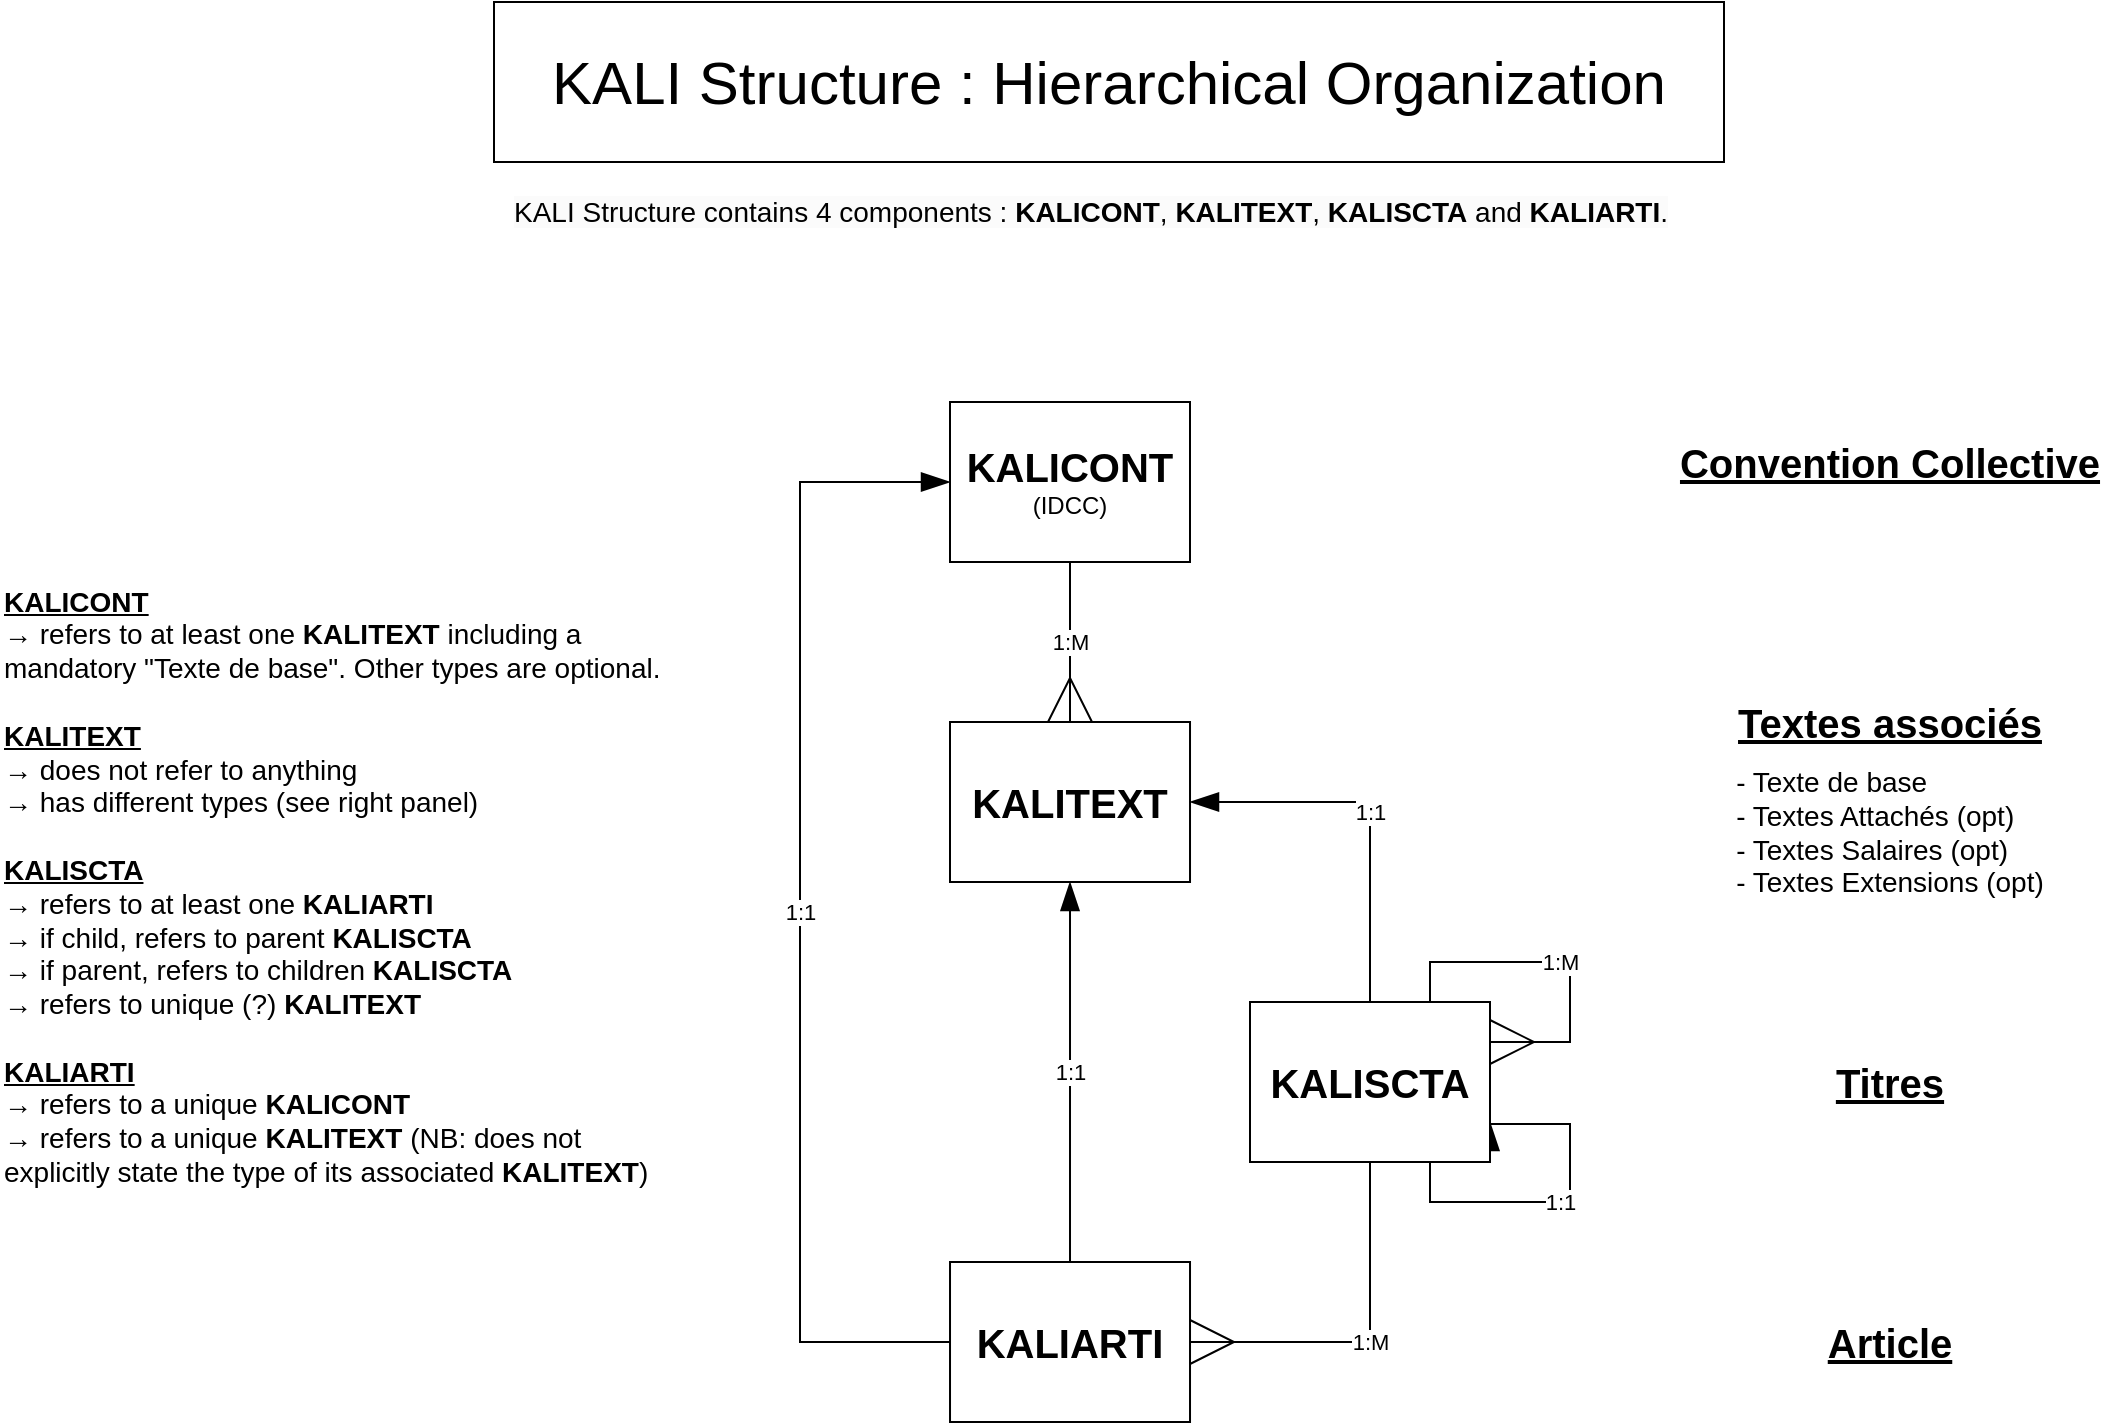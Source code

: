 <mxfile version="26.1.1">
  <diagram name="Page-1" id="x6WCMQ3A-0UnCoul7Sup">
    <mxGraphModel dx="1716" dy="1264" grid="1" gridSize="10" guides="1" tooltips="1" connect="1" arrows="1" fold="1" page="1" pageScale="1" pageWidth="1169" pageHeight="827" math="0" shadow="0">
      <root>
        <mxCell id="0" />
        <mxCell id="1" parent="0" />
        <mxCell id="DG9RBlHQnsFQE6wTLfxC-10" value="1:1" style="edgeStyle=orthogonalEdgeStyle;rounded=0;orthogonalLoop=1;jettySize=auto;html=1;entryX=0.5;entryY=1;entryDx=0;entryDy=0;endSize=12;endArrow=blockThin;endFill=1;" edge="1" parent="1" source="znOTe2cEVeG6_46OxFQ5-1" target="znOTe2cEVeG6_46OxFQ5-2">
          <mxGeometry relative="1" as="geometry">
            <mxPoint as="offset" />
          </mxGeometry>
        </mxCell>
        <mxCell id="DG9RBlHQnsFQE6wTLfxC-30" value="1:1" style="edgeStyle=orthogonalEdgeStyle;rounded=0;orthogonalLoop=1;jettySize=auto;html=1;exitX=0;exitY=0.5;exitDx=0;exitDy=0;entryX=0;entryY=0.5;entryDx=0;entryDy=0;endArrow=blockThin;endFill=1;endSize=12;" edge="1" parent="1" source="znOTe2cEVeG6_46OxFQ5-1" target="znOTe2cEVeG6_46OxFQ5-3">
          <mxGeometry relative="1" as="geometry">
            <Array as="points">
              <mxPoint x="440" y="710" />
              <mxPoint x="440" y="280" />
            </Array>
          </mxGeometry>
        </mxCell>
        <mxCell id="znOTe2cEVeG6_46OxFQ5-1" value="&lt;b&gt;&lt;font style=&quot;font-size: 20px;&quot;&gt;KALIARTI&lt;/font&gt;&lt;/b&gt;" style="rounded=0;whiteSpace=wrap;html=1;" parent="1" vertex="1">
          <mxGeometry x="515.01" y="670" width="120" height="80" as="geometry" />
        </mxCell>
        <mxCell id="znOTe2cEVeG6_46OxFQ5-2" value="&lt;b&gt;&lt;font style=&quot;font-size: 20px;&quot;&gt;KALITEXT&lt;/font&gt;&lt;/b&gt;" style="rounded=0;whiteSpace=wrap;html=1;align=center;" parent="1" vertex="1">
          <mxGeometry x="515" y="400" width="120.01" height="80" as="geometry" />
        </mxCell>
        <mxCell id="DG9RBlHQnsFQE6wTLfxC-15" value="1:M" style="edgeStyle=orthogonalEdgeStyle;rounded=0;orthogonalLoop=1;jettySize=auto;html=1;entryX=0.5;entryY=0;entryDx=0;entryDy=0;endArrow=ERmany;endFill=0;endSize=20;" edge="1" parent="1" source="znOTe2cEVeG6_46OxFQ5-3" target="znOTe2cEVeG6_46OxFQ5-2">
          <mxGeometry relative="1" as="geometry" />
        </mxCell>
        <mxCell id="znOTe2cEVeG6_46OxFQ5-3" value="&lt;b&gt;&lt;font style=&quot;font-size: 20px;&quot;&gt;KALICONT&lt;/font&gt;&lt;/b&gt;&lt;div&gt;(IDCC)&lt;/div&gt;" style="rounded=0;whiteSpace=wrap;html=1;" parent="1" vertex="1">
          <mxGeometry x="515" y="240" width="120" height="80" as="geometry" />
        </mxCell>
        <mxCell id="DG9RBlHQnsFQE6wTLfxC-20" value="Convention Collective" style="text;html=1;align=center;verticalAlign=middle;whiteSpace=wrap;rounded=0;fontSize=20;fontStyle=5" vertex="1" parent="1">
          <mxGeometry x="870.08" y="240" width="230" height="60" as="geometry" />
        </mxCell>
        <mxCell id="DG9RBlHQnsFQE6wTLfxC-21" value="Article" style="text;html=1;align=center;verticalAlign=middle;whiteSpace=wrap;rounded=0;fontSize=20;fontStyle=5" vertex="1" parent="1">
          <mxGeometry x="870.08" y="680" width="230" height="60" as="geometry" />
        </mxCell>
        <mxCell id="DG9RBlHQnsFQE6wTLfxC-22" value="Textes associés" style="text;html=1;align=center;verticalAlign=middle;whiteSpace=wrap;rounded=0;fontSize=20;fontStyle=5" vertex="1" parent="1">
          <mxGeometry x="870.08" y="370" width="230" height="60" as="geometry" />
        </mxCell>
        <mxCell id="DG9RBlHQnsFQE6wTLfxC-23" value="KALI Structure : Hierarchical Organization" style="text;html=1;align=center;verticalAlign=middle;whiteSpace=wrap;rounded=0;fontSize=30;strokeColor=default;" vertex="1" parent="1">
          <mxGeometry x="287" y="40" width="615" height="80" as="geometry" />
        </mxCell>
        <mxCell id="DG9RBlHQnsFQE6wTLfxC-26" value="&lt;div style=&quot;text-align: left;&quot;&gt;- Texte de base&lt;/div&gt;&lt;div style=&quot;text-align: left;&quot;&gt;- Textes Attachés (opt)&lt;/div&gt;&lt;div style=&quot;text-align: left;&quot;&gt;- Textes Salaires&lt;span style=&quot;background-color: transparent; color: light-dark(rgb(0, 0, 0), rgb(255, 255, 255));&quot;&gt;&amp;nbsp;&lt;/span&gt;&lt;span style=&quot;background-color: transparent; color: light-dark(rgb(0, 0, 0), rgb(255, 255, 255));&quot;&gt;(opt)&lt;/span&gt;&lt;/div&gt;&lt;div style=&quot;text-align: left;&quot;&gt;- Textes Extensions&lt;span style=&quot;background-color: transparent; color: light-dark(rgb(0, 0, 0), rgb(255, 255, 255));&quot;&gt;&amp;nbsp;&lt;/span&gt;&lt;span style=&quot;background-color: transparent; color: light-dark(rgb(0, 0, 0), rgb(255, 255, 255));&quot;&gt;(opt)&lt;/span&gt;&lt;/div&gt;" style="text;html=1;align=center;verticalAlign=middle;whiteSpace=wrap;rounded=0;fontSize=14;" vertex="1" parent="1">
          <mxGeometry x="895.08" y="420" width="180" height="70" as="geometry" />
        </mxCell>
        <mxCell id="DG9RBlHQnsFQE6wTLfxC-27" value="&lt;div&gt;&lt;br&gt;&lt;/div&gt;&lt;div&gt;&lt;div&gt;&lt;div&gt;&lt;span style=&quot;font-size: 14px;&quot;&gt;&lt;b&gt;&lt;u&gt;KALICONT&lt;/u&gt;&lt;/b&gt;&lt;/span&gt;&lt;/div&gt;&lt;div&gt;&lt;span style=&quot;font-size: 14px;&quot;&gt;→ refers to at least one &lt;b&gt;KALITEXT&lt;/b&gt; including a mandatory &quot;Texte de base&quot;. Other types are optional.&lt;/span&gt;&lt;span style=&quot;font-size: 14px;&quot;&gt;&lt;/span&gt;&lt;/div&gt;&lt;div&gt;&lt;font style=&quot;font-size: 14px;&quot;&gt;&lt;br&gt;&lt;/font&gt;&lt;/div&gt;&lt;div&gt;&lt;font style=&quot;font-size: 14px;&quot;&gt;&lt;b&gt;&lt;u&gt;KALITEXT&lt;/u&gt;&lt;/b&gt;&lt;/font&gt;&lt;/div&gt;&lt;div&gt;&lt;font style=&quot;font-size: 14px;&quot;&gt;→ does not refer to anything&lt;/font&gt;&lt;/div&gt;&lt;div&gt;&lt;font style=&quot;font-size: 14px;&quot;&gt;→ has different types (see right panel)&lt;/font&gt;&lt;/div&gt;&lt;div&gt;&lt;font style=&quot;font-size: 14px;&quot;&gt;&lt;br&gt;&lt;/font&gt;&lt;/div&gt;&lt;div&gt;&lt;font style=&quot;font-size: 14px;&quot;&gt;&lt;b&gt;&lt;u&gt;KALISCTA&lt;/u&gt;&lt;/b&gt;&amp;nbsp;&lt;/font&gt;&lt;/div&gt;&lt;div&gt;&lt;font style=&quot;font-size: 14px;&quot;&gt;&lt;span style=&quot;background-color: transparent; color: light-dark(rgb(0, 0, 0), rgb(255, 255, 255));&quot;&gt;→&amp;nbsp;&lt;/span&gt;refers to at least one&amp;nbsp;&lt;b&gt;KALIARTI&lt;/b&gt;&lt;/font&gt;&lt;/div&gt;&lt;div&gt;&lt;font style=&quot;font-size: 14px;&quot;&gt;&lt;span style=&quot;background-color: transparent; color: light-dark(rgb(0, 0, 0), rgb(255, 255, 255));&quot;&gt;→&lt;/span&gt;&amp;nbsp;if child, refers to parent &lt;b&gt;KALISCTA&lt;/b&gt;&lt;/font&gt;&lt;/div&gt;&lt;div&gt;&lt;font style=&quot;font-size: 14px;&quot;&gt;&lt;span style=&quot;background-color: transparent; color: light-dark(rgb(0, 0, 0), rgb(255, 255, 255));&quot;&gt;→&lt;/span&gt;&amp;nbsp;if parent, refers to children &lt;b&gt;KALISCTA&lt;/b&gt;&lt;/font&gt;&lt;/div&gt;&lt;div&gt;&lt;font style=&quot;font-size: 14px;&quot;&gt;&lt;span style=&quot;background-color: transparent; color: light-dark(rgb(0, 0, 0), rgb(255, 255, 255));&quot;&gt;→&lt;/span&gt;&amp;nbsp;refers to unique (?)&amp;nbsp;&lt;b&gt;KALITEXT&lt;/b&gt;&lt;/font&gt;&lt;/div&gt;&lt;div&gt;&lt;font style=&quot;font-size: 14px;&quot;&gt;&lt;br&gt;&lt;/font&gt;&lt;/div&gt;&lt;div&gt;&lt;font style=&quot;font-size: 14px;&quot;&gt;&lt;b&gt;&lt;u&gt;KALIARTI&lt;/u&gt;&lt;/b&gt;&lt;/font&gt;&lt;/div&gt;&lt;div&gt;&lt;font style=&quot;font-size: 14px;&quot;&gt;→ refers to a unique &lt;b&gt;KALICONT&lt;/b&gt;&lt;/font&gt;&lt;/div&gt;&lt;div&gt;&lt;font style=&quot;font-size: 14px;&quot;&gt;→ refers to a unique &lt;b&gt;KALITEXT&lt;/b&gt; (NB:&amp;nbsp;&lt;/font&gt;&lt;span style=&quot;background-color: transparent; color: light-dark(rgb(0, 0, 0), rgb(255, 255, 255)); font-size: 14px;&quot;&gt;does not explicitly state the type of its associated &lt;b&gt;KALITEXT&lt;/b&gt;)&lt;/span&gt;&lt;/div&gt;&lt;/div&gt;&lt;/div&gt;" style="text;html=1;align=left;verticalAlign=middle;whiteSpace=wrap;rounded=0;" vertex="1" parent="1">
          <mxGeometry x="40" y="320" width="340" height="310" as="geometry" />
        </mxCell>
        <mxCell id="DG9RBlHQnsFQE6wTLfxC-29" value="1:M" style="edgeStyle=orthogonalEdgeStyle;rounded=0;orthogonalLoop=1;jettySize=auto;html=1;entryX=1;entryY=0.5;entryDx=0;entryDy=0;endArrow=ERmany;endFill=0;endSize=20;" edge="1" parent="1" source="DG9RBlHQnsFQE6wTLfxC-28" target="znOTe2cEVeG6_46OxFQ5-1">
          <mxGeometry relative="1" as="geometry">
            <Array as="points">
              <mxPoint x="725" y="710" />
            </Array>
          </mxGeometry>
        </mxCell>
        <mxCell id="DG9RBlHQnsFQE6wTLfxC-31" value="1:1" style="edgeStyle=orthogonalEdgeStyle;rounded=0;orthogonalLoop=1;jettySize=auto;html=1;entryX=1;entryY=0.5;entryDx=0;entryDy=0;endSize=12;endArrow=blockThin;endFill=1;" edge="1" parent="1" source="DG9RBlHQnsFQE6wTLfxC-28" target="znOTe2cEVeG6_46OxFQ5-2">
          <mxGeometry relative="1" as="geometry">
            <Array as="points">
              <mxPoint x="725" y="440" />
            </Array>
          </mxGeometry>
        </mxCell>
        <mxCell id="DG9RBlHQnsFQE6wTLfxC-33" value="1:1" style="edgeStyle=orthogonalEdgeStyle;rounded=0;orthogonalLoop=1;jettySize=auto;html=1;exitX=0.75;exitY=1;exitDx=0;exitDy=0;entryX=1;entryY=0.75;entryDx=0;entryDy=0;endArrow=blockThin;endFill=1;endSize=12;" edge="1" parent="1" source="DG9RBlHQnsFQE6wTLfxC-28" target="DG9RBlHQnsFQE6wTLfxC-28">
          <mxGeometry relative="1" as="geometry">
            <mxPoint x="815" y="600.0" as="targetPoint" />
            <Array as="points">
              <mxPoint x="755" y="640" />
              <mxPoint x="825" y="640" />
              <mxPoint x="825" y="601" />
              <mxPoint x="785" y="601" />
            </Array>
          </mxGeometry>
        </mxCell>
        <mxCell id="DG9RBlHQnsFQE6wTLfxC-28" value="&lt;b&gt;&lt;font style=&quot;font-size: 20px;&quot;&gt;KALISCTA&lt;/font&gt;&lt;/b&gt;" style="rounded=0;whiteSpace=wrap;html=1;" vertex="1" parent="1">
          <mxGeometry x="665" y="540" width="120" height="80" as="geometry" />
        </mxCell>
        <mxCell id="DG9RBlHQnsFQE6wTLfxC-32" value="1:M" style="edgeStyle=orthogonalEdgeStyle;rounded=0;orthogonalLoop=1;jettySize=auto;html=1;endArrow=ERmany;endFill=0;endSize=20;exitX=0.75;exitY=0;exitDx=0;exitDy=0;entryX=1;entryY=0.25;entryDx=0;entryDy=0;" edge="1" parent="1" source="DG9RBlHQnsFQE6wTLfxC-28" target="DG9RBlHQnsFQE6wTLfxC-28">
          <mxGeometry relative="1" as="geometry">
            <mxPoint x="775" y="540" as="sourcePoint" />
            <mxPoint x="805" y="560" as="targetPoint" />
            <Array as="points">
              <mxPoint x="755" y="520" />
              <mxPoint x="825" y="520" />
              <mxPoint x="825" y="560" />
            </Array>
          </mxGeometry>
        </mxCell>
        <mxCell id="DG9RBlHQnsFQE6wTLfxC-34" value="Titres" style="text;html=1;align=center;verticalAlign=middle;whiteSpace=wrap;rounded=0;fontSize=20;fontStyle=5" vertex="1" parent="1">
          <mxGeometry x="870.08" y="550" width="230" height="60" as="geometry" />
        </mxCell>
        <mxCell id="DG9RBlHQnsFQE6wTLfxC-35" value="&lt;font style=&quot;forced-color-adjust: none; color: rgb(0, 0, 0); font-family: Helvetica; font-style: normal; font-variant-ligatures: normal; font-variant-caps: normal; font-weight: 400; letter-spacing: normal; orphans: 2; text-align: left; text-indent: 0px; text-transform: none; widows: 2; word-spacing: 0px; -webkit-text-stroke-width: 0px; white-space: normal; background-color: rgb(251, 251, 251); text-decoration-thickness: initial; text-decoration-style: initial; text-decoration-color: initial; font-size: 14px;&quot;&gt;KALI Structure contains 4 components :&amp;nbsp;&lt;/font&gt;&lt;b style=&quot;font-size: 14px; background-color: light-dark(rgb(251, 251, 251), rgb(21, 21, 21)); color: light-dark(rgb(0, 0, 0), rgb(237, 237, 237));&quot;&gt;KALICONT&lt;/b&gt;&lt;span style=&quot;font-size: 14px; background-color: light-dark(rgb(251, 251, 251), rgb(21, 21, 21)); color: light-dark(rgb(0, 0, 0), rgb(237, 237, 237));&quot;&gt;,&lt;/span&gt;&lt;span style=&quot;font-size: 14px; background-color: light-dark(rgb(251, 251, 251), rgb(21, 21, 21)); color: light-dark(rgb(0, 0, 0), rgb(237, 237, 237));&quot;&gt;&amp;nbsp;&lt;/span&gt;&lt;b style=&quot;font-size: 14px; background-color: light-dark(rgb(251, 251, 251), rgb(21, 21, 21)); color: light-dark(rgb(0, 0, 0), rgb(237, 237, 237));&quot;&gt;KALITEXT&lt;/b&gt;&lt;span style=&quot;font-size: 14px; background-color: light-dark(rgb(251, 251, 251), rgb(21, 21, 21)); color: light-dark(rgb(0, 0, 0), rgb(237, 237, 237));&quot;&gt;,&lt;/span&gt;&lt;span style=&quot;font-size: 14px; background-color: light-dark(rgb(251, 251, 251), rgb(21, 21, 21)); color: light-dark(rgb(0, 0, 0), rgb(237, 237, 237));&quot;&gt;&amp;nbsp;&lt;/span&gt;&lt;b style=&quot;font-size: 14px; background-color: light-dark(rgb(251, 251, 251), rgb(21, 21, 21)); color: light-dark(rgb(0, 0, 0), rgb(237, 237, 237));&quot;&gt;KALISCTA&lt;/b&gt;&lt;span style=&quot;font-size: 14px; background-color: light-dark(rgb(251, 251, 251), rgb(21, 21, 21)); color: light-dark(rgb(0, 0, 0), rgb(237, 237, 237));&quot;&gt;&amp;nbsp;&lt;/span&gt;&lt;span style=&quot;font-size: 14px; background-color: light-dark(rgb(251, 251, 251), rgb(21, 21, 21)); color: light-dark(rgb(0, 0, 0), rgb(237, 237, 237));&quot;&gt;and&lt;/span&gt;&lt;span style=&quot;font-size: 14px; background-color: light-dark(rgb(251, 251, 251), rgb(21, 21, 21)); color: light-dark(rgb(0, 0, 0), rgb(237, 237, 237));&quot;&gt;&amp;nbsp;&lt;/span&gt;&lt;b style=&quot;font-size: 14px; background-color: light-dark(rgb(251, 251, 251), rgb(21, 21, 21)); color: light-dark(rgb(0, 0, 0), rgb(237, 237, 237));&quot;&gt;KALIARTI&lt;/b&gt;&lt;span style=&quot;font-size: 14px; background-color: light-dark(rgb(251, 251, 251), rgb(21, 21, 21)); color: light-dark(rgb(0, 0, 0), rgb(237, 237, 237));&quot;&gt;.&lt;/span&gt;" style="text;whiteSpace=wrap;html=1;" vertex="1" parent="1">
          <mxGeometry x="295.08" y="130" width="600" height="60" as="geometry" />
        </mxCell>
      </root>
    </mxGraphModel>
  </diagram>
</mxfile>
